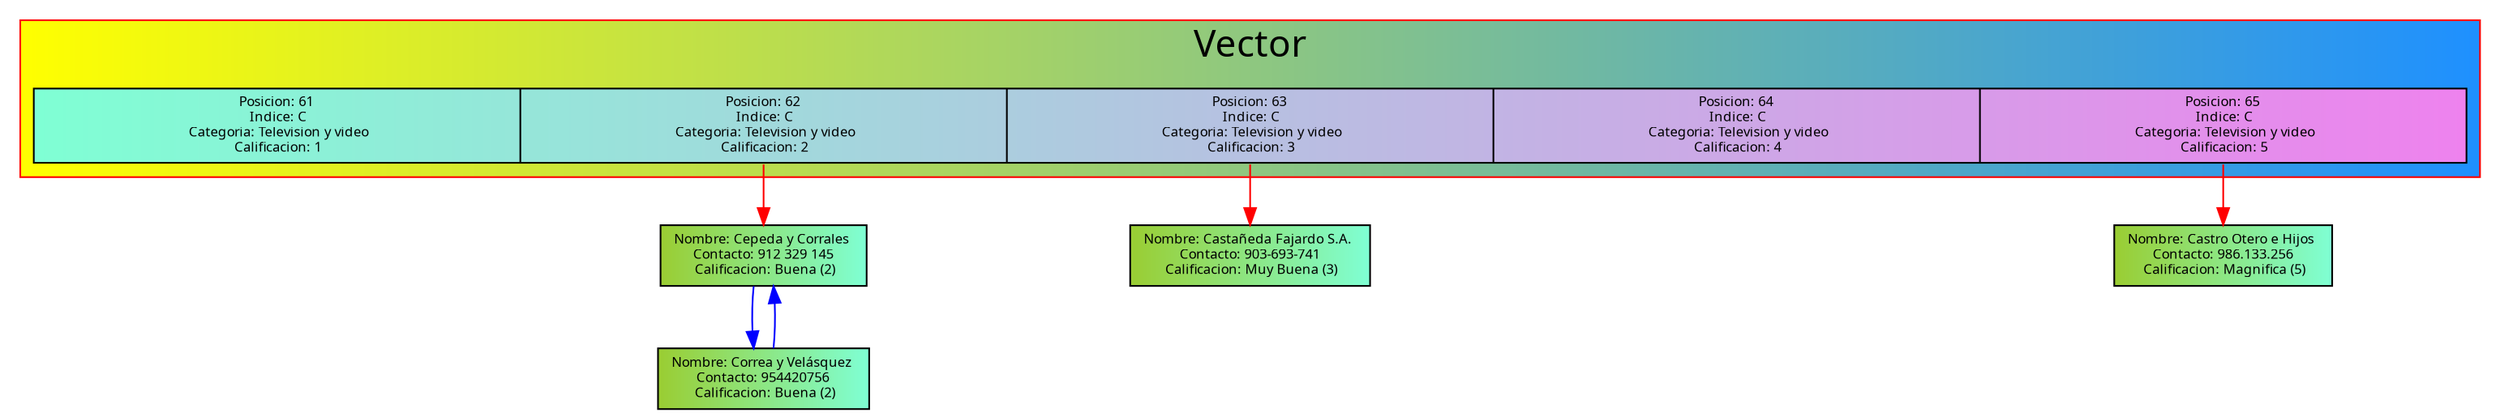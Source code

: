 digraph grafo{
fontname="Verdana" color=red fontsize=22;
node [shape=record fontsize=8 fontname="Verdana" style=filled];
edge [color="blue"]
subgraph cluster{
label = "Vector";
bgcolor="yellow:dodgerblue"
Vector[label="<60>Posicion: 61\n Indice: C\n Categoria: Television y video\n Calificacion: 1|<61>Posicion: 62\n Indice: C\n Categoria: Television y video\n Calificacion: 2|<62>Posicion: 63\n Indice: C\n Categoria: Television y video\n Calificacion: 3|<63>Posicion: 64\n Indice: C\n Categoria: Television y video\n Calificacion: 4|<64>Posicion: 65\n Indice: C\n Categoria: Television y video\n Calificacion: 5",width=20, fillcolor="aquamarine:violet"];
}
6121[label="Nombre: Cepeda y Corrales \n Contacto: 912 329 145 \n Calificacion: Buena (2)", fillcolor="yellowgreen:aquamarine"];
Vector:61->6121[color=red]
6122->6121
6121->6122
6122[label="Nombre: Correa y Velásquez \n Contacto: 954420756 \n Calificacion: Buena (2)", fillcolor="yellowgreen:aquamarine"];
6231[label="Nombre: Castañeda Fajardo S.A. \n Contacto: 903-693-741 \n Calificacion: Muy Buena (3)", fillcolor="yellowgreen:aquamarine"];
Vector:62->6231[color=red]
6451[label="Nombre: Castro Otero e Hijos \n Contacto: 986.133.256 \n Calificacion: Magnifica (5)", fillcolor="yellowgreen:aquamarine"];
Vector:64->6451[color=red]
}